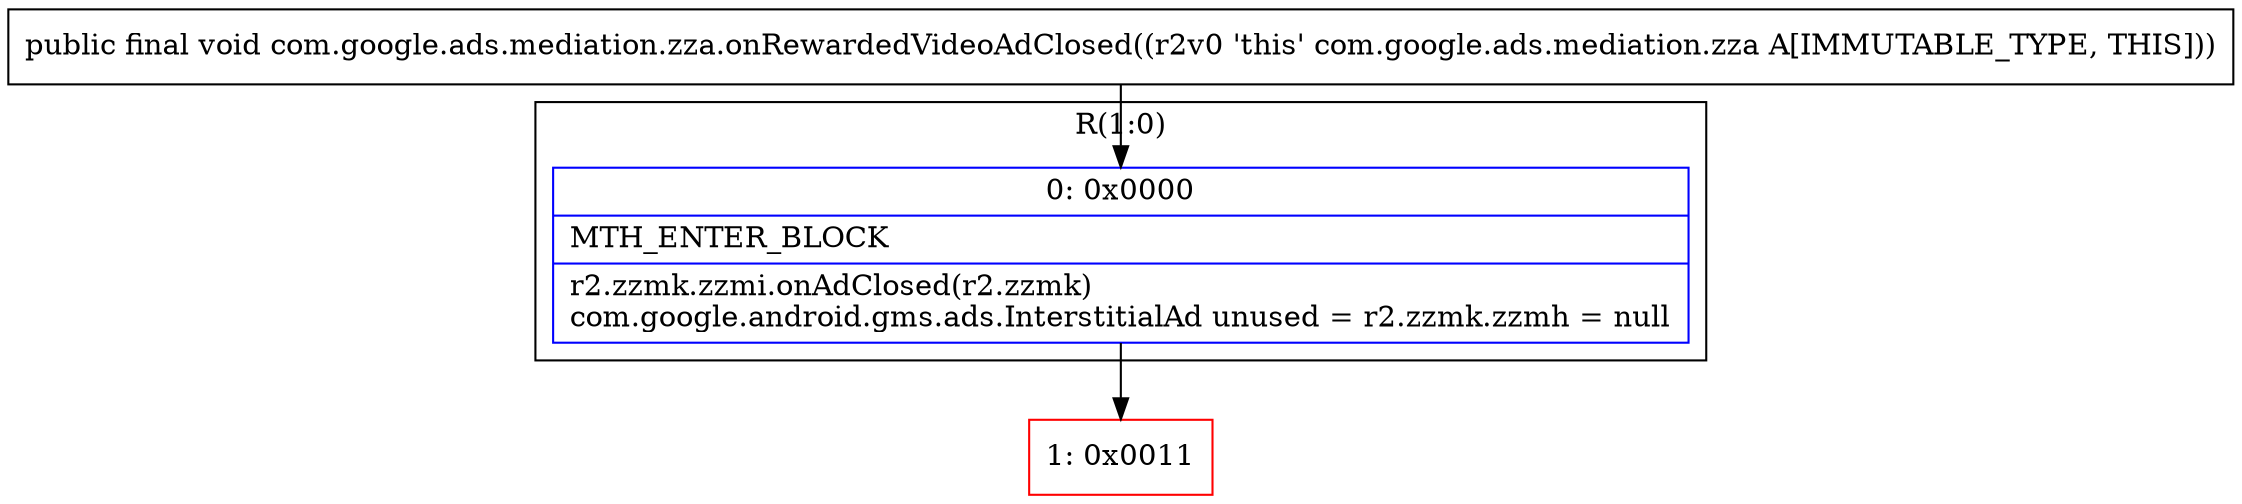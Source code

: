 digraph "CFG forcom.google.ads.mediation.zza.onRewardedVideoAdClosed()V" {
subgraph cluster_Region_1687387927 {
label = "R(1:0)";
node [shape=record,color=blue];
Node_0 [shape=record,label="{0\:\ 0x0000|MTH_ENTER_BLOCK\l|r2.zzmk.zzmi.onAdClosed(r2.zzmk)\lcom.google.android.gms.ads.InterstitialAd unused = r2.zzmk.zzmh = null\l}"];
}
Node_1 [shape=record,color=red,label="{1\:\ 0x0011}"];
MethodNode[shape=record,label="{public final void com.google.ads.mediation.zza.onRewardedVideoAdClosed((r2v0 'this' com.google.ads.mediation.zza A[IMMUTABLE_TYPE, THIS])) }"];
MethodNode -> Node_0;
Node_0 -> Node_1;
}

